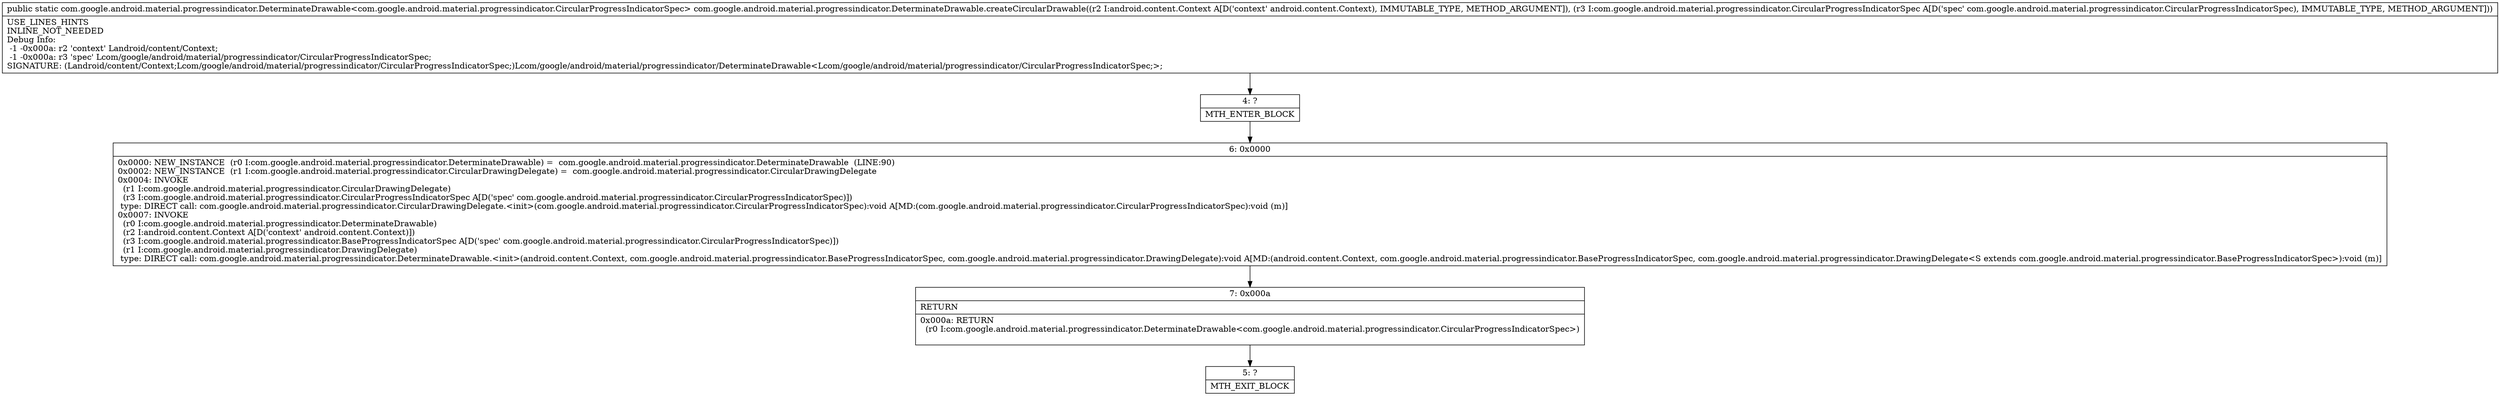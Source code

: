 digraph "CFG forcom.google.android.material.progressindicator.DeterminateDrawable.createCircularDrawable(Landroid\/content\/Context;Lcom\/google\/android\/material\/progressindicator\/CircularProgressIndicatorSpec;)Lcom\/google\/android\/material\/progressindicator\/DeterminateDrawable;" {
Node_4 [shape=record,label="{4\:\ ?|MTH_ENTER_BLOCK\l}"];
Node_6 [shape=record,label="{6\:\ 0x0000|0x0000: NEW_INSTANCE  (r0 I:com.google.android.material.progressindicator.DeterminateDrawable) =  com.google.android.material.progressindicator.DeterminateDrawable  (LINE:90)\l0x0002: NEW_INSTANCE  (r1 I:com.google.android.material.progressindicator.CircularDrawingDelegate) =  com.google.android.material.progressindicator.CircularDrawingDelegate \l0x0004: INVOKE  \l  (r1 I:com.google.android.material.progressindicator.CircularDrawingDelegate)\l  (r3 I:com.google.android.material.progressindicator.CircularProgressIndicatorSpec A[D('spec' com.google.android.material.progressindicator.CircularProgressIndicatorSpec)])\l type: DIRECT call: com.google.android.material.progressindicator.CircularDrawingDelegate.\<init\>(com.google.android.material.progressindicator.CircularProgressIndicatorSpec):void A[MD:(com.google.android.material.progressindicator.CircularProgressIndicatorSpec):void (m)]\l0x0007: INVOKE  \l  (r0 I:com.google.android.material.progressindicator.DeterminateDrawable)\l  (r2 I:android.content.Context A[D('context' android.content.Context)])\l  (r3 I:com.google.android.material.progressindicator.BaseProgressIndicatorSpec A[D('spec' com.google.android.material.progressindicator.CircularProgressIndicatorSpec)])\l  (r1 I:com.google.android.material.progressindicator.DrawingDelegate)\l type: DIRECT call: com.google.android.material.progressindicator.DeterminateDrawable.\<init\>(android.content.Context, com.google.android.material.progressindicator.BaseProgressIndicatorSpec, com.google.android.material.progressindicator.DrawingDelegate):void A[MD:(android.content.Context, com.google.android.material.progressindicator.BaseProgressIndicatorSpec, com.google.android.material.progressindicator.DrawingDelegate\<S extends com.google.android.material.progressindicator.BaseProgressIndicatorSpec\>):void (m)]\l}"];
Node_7 [shape=record,label="{7\:\ 0x000a|RETURN\l|0x000a: RETURN  \l  (r0 I:com.google.android.material.progressindicator.DeterminateDrawable\<com.google.android.material.progressindicator.CircularProgressIndicatorSpec\>)\l \l}"];
Node_5 [shape=record,label="{5\:\ ?|MTH_EXIT_BLOCK\l}"];
MethodNode[shape=record,label="{public static com.google.android.material.progressindicator.DeterminateDrawable\<com.google.android.material.progressindicator.CircularProgressIndicatorSpec\> com.google.android.material.progressindicator.DeterminateDrawable.createCircularDrawable((r2 I:android.content.Context A[D('context' android.content.Context), IMMUTABLE_TYPE, METHOD_ARGUMENT]), (r3 I:com.google.android.material.progressindicator.CircularProgressIndicatorSpec A[D('spec' com.google.android.material.progressindicator.CircularProgressIndicatorSpec), IMMUTABLE_TYPE, METHOD_ARGUMENT]))  | USE_LINES_HINTS\lINLINE_NOT_NEEDED\lDebug Info:\l  \-1 \-0x000a: r2 'context' Landroid\/content\/Context;\l  \-1 \-0x000a: r3 'spec' Lcom\/google\/android\/material\/progressindicator\/CircularProgressIndicatorSpec;\lSIGNATURE: (Landroid\/content\/Context;Lcom\/google\/android\/material\/progressindicator\/CircularProgressIndicatorSpec;)Lcom\/google\/android\/material\/progressindicator\/DeterminateDrawable\<Lcom\/google\/android\/material\/progressindicator\/CircularProgressIndicatorSpec;\>;\l}"];
MethodNode -> Node_4;Node_4 -> Node_6;
Node_6 -> Node_7;
Node_7 -> Node_5;
}


